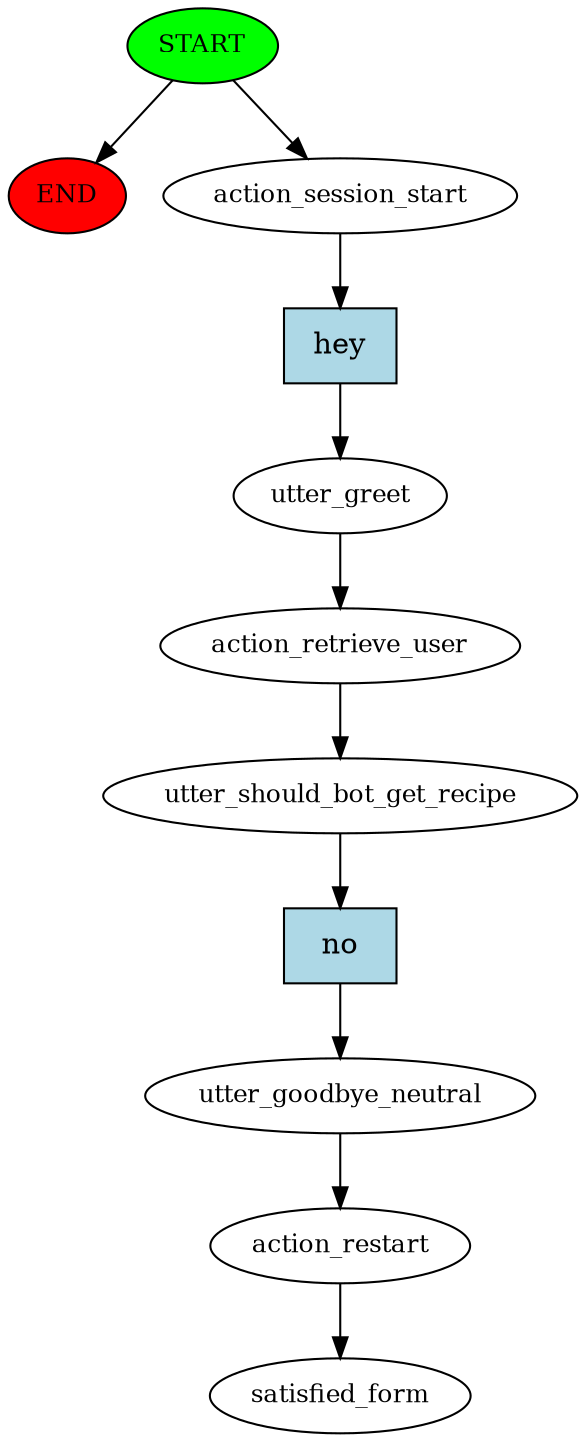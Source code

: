 digraph  {
0 [class="start active", fillcolor=green, fontsize=12, label=START, style=filled];
"-1" [class=end, fillcolor=red, fontsize=12, label=END, style=filled];
1 [class=active, fontsize=12, label=action_session_start];
2 [class=active, fontsize=12, label=utter_greet];
3 [class=active, fontsize=12, label=action_retrieve_user];
4 [class=active, fontsize=12, label=utter_should_bot_get_recipe];
5 [class=active, fontsize=12, label=utter_goodbye_neutral];
6 [class=active, fontsize=12, label=action_restart];
7 [class="dashed active", fontsize=12, label=satisfied_form];
8 [class="intent active", fillcolor=lightblue, label=hey, shape=rect, style=filled];
9 [class="intent active", fillcolor=lightblue, label=no, shape=rect, style=filled];
0 -> "-1"  [class="", key=NONE, label=""];
0 -> 1  [class=active, key=NONE, label=""];
1 -> 8  [class=active, key=0];
2 -> 3  [class=active, key=NONE, label=""];
3 -> 4  [class=active, key=NONE, label=""];
4 -> 9  [class=active, key=0];
5 -> 6  [class=active, key=NONE, label=""];
6 -> 7  [class=active, key=NONE, label=""];
8 -> 2  [class=active, key=0];
9 -> 5  [class=active, key=0];
}
